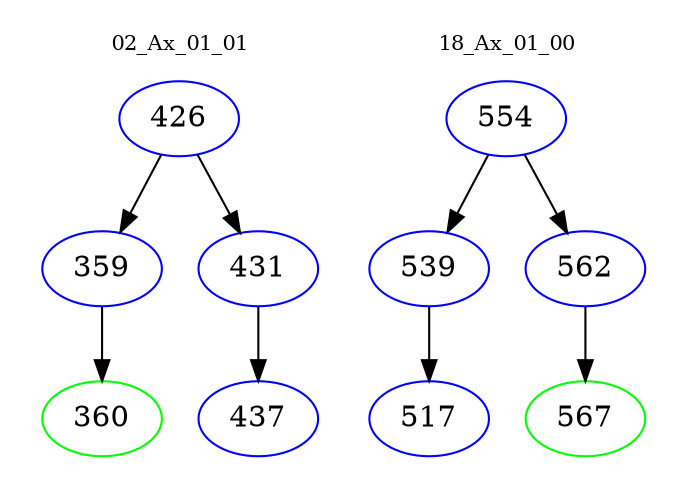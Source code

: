 digraph{
subgraph cluster_0 {
color = white
label = "02_Ax_01_01";
fontsize=10;
T0_426 [label="426", color="blue"]
T0_426 -> T0_359 [color="black"]
T0_359 [label="359", color="blue"]
T0_359 -> T0_360 [color="black"]
T0_360 [label="360", color="green"]
T0_426 -> T0_431 [color="black"]
T0_431 [label="431", color="blue"]
T0_431 -> T0_437 [color="black"]
T0_437 [label="437", color="blue"]
}
subgraph cluster_1 {
color = white
label = "18_Ax_01_00";
fontsize=10;
T1_554 [label="554", color="blue"]
T1_554 -> T1_539 [color="black"]
T1_539 [label="539", color="blue"]
T1_539 -> T1_517 [color="black"]
T1_517 [label="517", color="blue"]
T1_554 -> T1_562 [color="black"]
T1_562 [label="562", color="blue"]
T1_562 -> T1_567 [color="black"]
T1_567 [label="567", color="green"]
}
}
